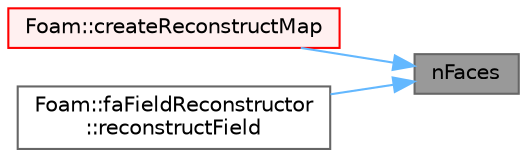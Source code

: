 digraph "nFaces"
{
 // LATEX_PDF_SIZE
  bgcolor="transparent";
  edge [fontname=Helvetica,fontsize=10,labelfontname=Helvetica,labelfontsize=10];
  node [fontname=Helvetica,fontsize=10,shape=box,height=0.2,width=0.4];
  rankdir="RL";
  Node1 [id="Node000001",label="nFaces",height=0.2,width=0.4,color="gray40", fillcolor="grey60", style="filled", fontcolor="black",tooltip=" "];
  Node1 -> Node2 [id="edge1_Node000001_Node000002",dir="back",color="steelblue1",style="solid",tooltip=" "];
  Node2 [id="Node000002",label="Foam::createReconstructMap",height=0.2,width=0.4,color="red", fillcolor="#FFF0F0", style="filled",URL="$namespaceFoam.html#a6328825e7cbeceaa942b6af209620f8c",tooltip=" "];
  Node1 -> Node5 [id="edge2_Node000001_Node000005",dir="back",color="steelblue1",style="solid",tooltip=" "];
  Node5 [id="Node000005",label="Foam::faFieldReconstructor\l::reconstructField",height=0.2,width=0.4,color="grey40", fillcolor="white", style="filled",URL="$classFoam_1_1faFieldReconstructor.html#a029c724e0e642f5b841d9d15b4d16e1d",tooltip=" "];
}
